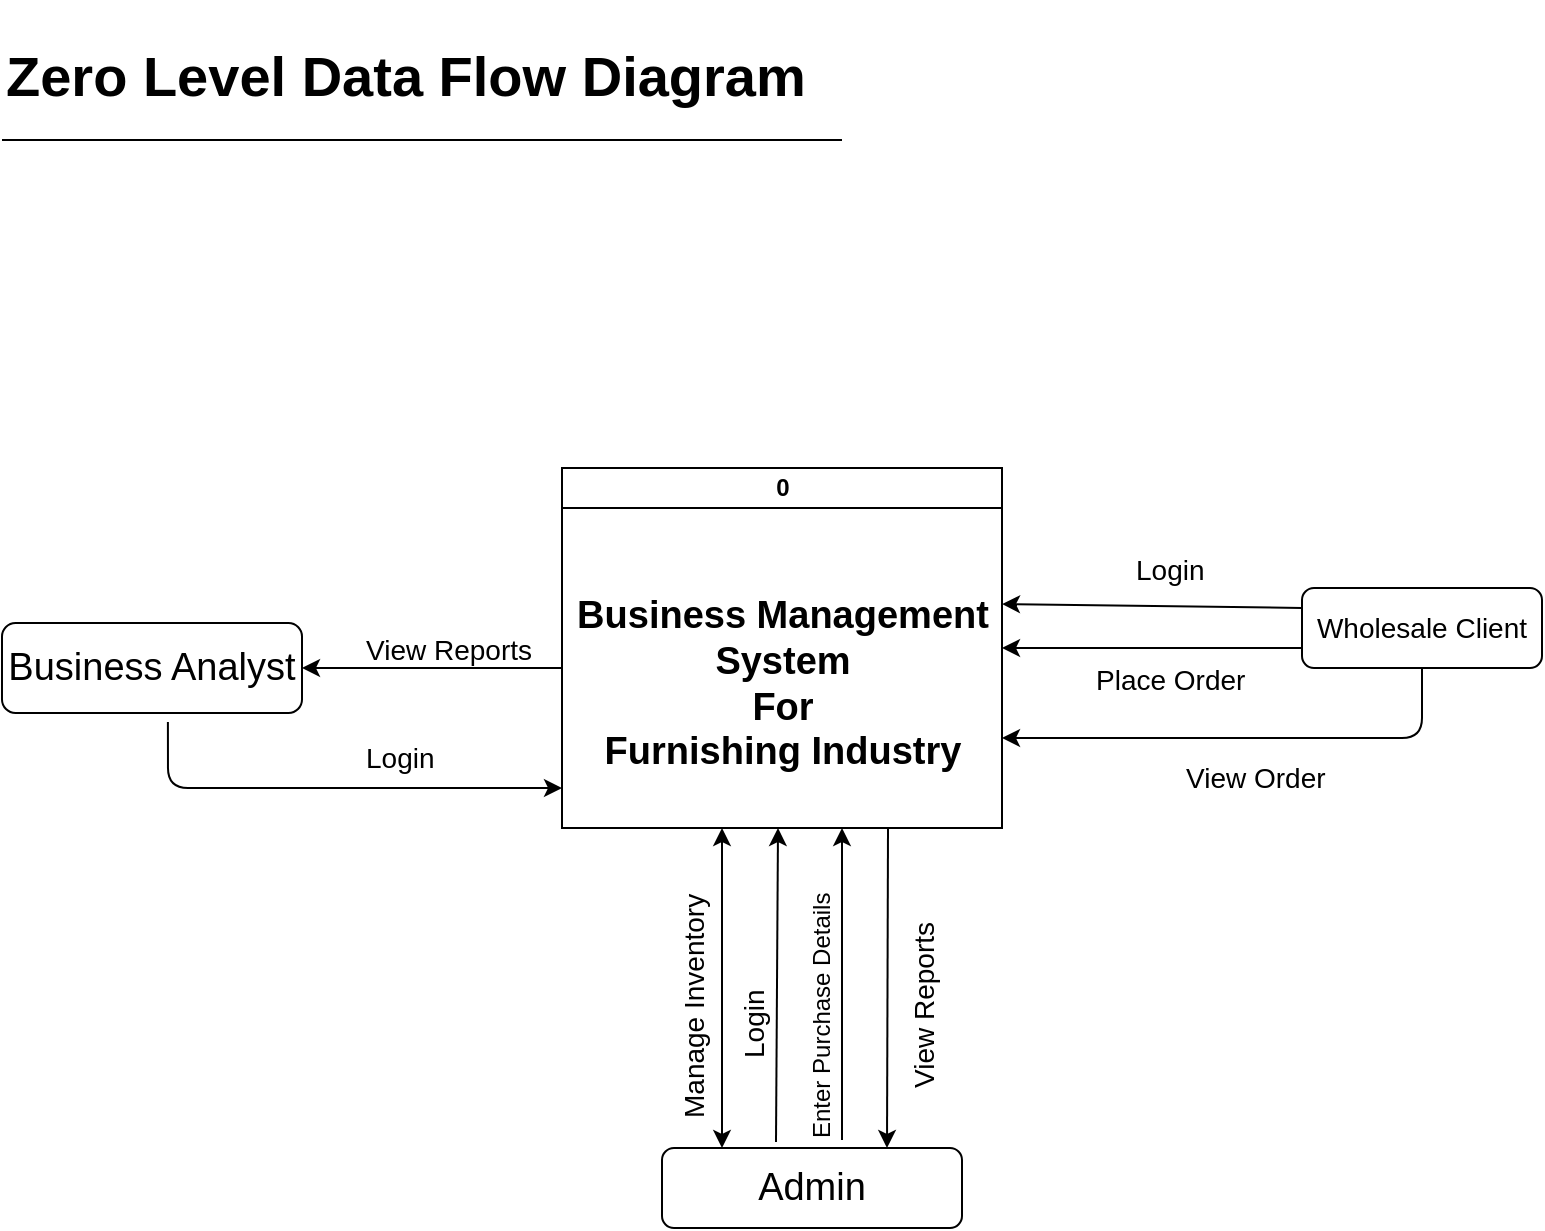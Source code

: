 <mxfile version="11.2.4" pages="1"><diagram id="j7CBo7D_FacVaM7vCS5A" name="Page-1"><mxGraphModel dx="958" dy="602" grid="1" gridSize="10" guides="1" tooltips="1" connect="1" arrows="1" fold="1" page="1" pageScale="1" pageWidth="827" pageHeight="1169" math="0" shadow="0"><root><mxCell id="0"/><mxCell id="1" parent="0"/><mxCell id="Kujh3p9ZHtaZaVal7kDi-2" value="0" style="swimlane;html=1;startSize=20;horizontal=1;containerType=tree;" vertex="1" parent="1"><mxGeometry x="310" y="364" width="220" height="180" as="geometry"><mxRectangle x="310" y="120" width="40" height="20" as="alternateBounds"/></mxGeometry></mxCell><mxCell id="Kujh3p9ZHtaZaVal7kDi-3" value="&lt;div style=&quot;font-size: 19px&quot;&gt;Business Management &lt;br&gt;&lt;/div&gt;&lt;div style=&quot;font-size: 19px&quot;&gt;System&lt;/div&gt;&lt;div style=&quot;font-size: 19px&quot;&gt;For &lt;br&gt;&lt;/div&gt;&lt;div style=&quot;font-size: 19px&quot;&gt;Furnishing Industry&lt;br style=&quot;font-size: 19px&quot;&gt;&lt;/div&gt;" style="text;html=1;resizable=0;points=[];autosize=1;align=center;verticalAlign=top;spacingTop=-4;fontStyle=1;fontSize=19;" vertex="1" parent="Kujh3p9ZHtaZaVal7kDi-2"><mxGeometry x="5" y="60" width="210" height="90" as="geometry"/></mxCell><mxCell id="Kujh3p9ZHtaZaVal7kDi-7" value="Business Analyst" style="rounded=1;whiteSpace=wrap;html=1;fontSize=19;align=center;" vertex="1" parent="1"><mxGeometry x="30" y="441.5" width="150" height="45" as="geometry"/></mxCell><mxCell id="Kujh3p9ZHtaZaVal7kDi-8" value="&lt;div&gt;Admin&lt;/div&gt;" style="rounded=1;whiteSpace=wrap;html=1;fontSize=19;align=center;" vertex="1" parent="1"><mxGeometry x="360" y="704" width="150" height="40" as="geometry"/></mxCell><mxCell id="Kujh3p9ZHtaZaVal7kDi-12" value="View Reports" style="text;html=1;resizable=0;points=[];autosize=1;align=left;verticalAlign=top;spacingTop=-4;fontSize=14;" vertex="1" parent="1"><mxGeometry x="210" y="444" width="130" height="20" as="geometry"/></mxCell><mxCell id="Kujh3p9ZHtaZaVal7kDi-20" value="" style="endArrow=classic;html=1;fontSize=14;entryX=1;entryY=0.5;entryDx=0;entryDy=0;" edge="1" parent="1" target="Kujh3p9ZHtaZaVal7kDi-7"><mxGeometry width="50" height="50" relative="1" as="geometry"><mxPoint x="310" y="464" as="sourcePoint"/><mxPoint x="250" y="494" as="targetPoint"/></mxGeometry></mxCell><mxCell id="Kujh3p9ZHtaZaVal7kDi-22" value="" style="endArrow=classic;startArrow=classic;html=1;fontSize=14;" edge="1" parent="1"><mxGeometry width="50" height="50" relative="1" as="geometry"><mxPoint x="390" y="704" as="sourcePoint"/><mxPoint x="390" y="544" as="targetPoint"/></mxGeometry></mxCell><mxCell id="Kujh3p9ZHtaZaVal7kDi-23" value="" style="endArrow=classic;html=1;fontSize=14;exitX=0.46;exitY=-0.075;exitDx=0;exitDy=0;exitPerimeter=0;" edge="1" parent="1"><mxGeometry width="50" height="50" relative="1" as="geometry"><mxPoint x="417" y="701" as="sourcePoint"/><mxPoint x="418" y="544" as="targetPoint"/></mxGeometry></mxCell><mxCell id="Kujh3p9ZHtaZaVal7kDi-24" value="Login" style="text;html=1;resizable=0;points=[];autosize=1;align=left;verticalAlign=top;spacingTop=-4;fontSize=14;rotation=-90;" vertex="1" parent="1"><mxGeometry x="380" y="626" width="50" height="20" as="geometry"/></mxCell><mxCell id="Kujh3p9ZHtaZaVal7kDi-25" value="Manage Inventory" style="text;html=1;resizable=0;points=[];autosize=1;align=left;verticalAlign=top;spacingTop=-4;fontSize=14;rotation=-90;" vertex="1" parent="1"><mxGeometry x="310" y="616" width="130" height="20" as="geometry"/></mxCell><mxCell id="Kujh3p9ZHtaZaVal7kDi-26" value="" style="endArrow=classic;html=1;fontSize=14;exitX=0.6;exitY=-0.1;exitDx=0;exitDy=0;exitPerimeter=0;" edge="1" parent="1" source="Kujh3p9ZHtaZaVal7kDi-8"><mxGeometry width="50" height="50" relative="1" as="geometry"><mxPoint x="450" y="694" as="sourcePoint"/><mxPoint x="450" y="544" as="targetPoint"/></mxGeometry></mxCell><mxCell id="Kujh3p9ZHtaZaVal7kDi-27" value="Enter Purchase Details" style="text;html=1;resizable=0;points=[];autosize=1;align=left;verticalAlign=top;spacingTop=-4;fontSize=12;rotation=-90;" vertex="1" parent="1"><mxGeometry x="355" y="606" width="170" height="20" as="geometry"/></mxCell><mxCell id="Kujh3p9ZHtaZaVal7kDi-29" value="" style="endArrow=classic;html=1;fontSize=12;exitX=0.553;exitY=1.1;exitDx=0;exitDy=0;exitPerimeter=0;" edge="1" parent="1" source="Kujh3p9ZHtaZaVal7kDi-7"><mxGeometry width="50" height="50" relative="1" as="geometry"><mxPoint x="100" y="536.5" as="sourcePoint"/><mxPoint x="310" y="524" as="targetPoint"/><Array as="points"><mxPoint x="113" y="524"/></Array></mxGeometry></mxCell><mxCell id="Kujh3p9ZHtaZaVal7kDi-30" value="Login" style="text;html=1;resizable=0;points=[];autosize=1;align=left;verticalAlign=top;spacingTop=-4;fontSize=14;" vertex="1" parent="1"><mxGeometry x="210" y="498" width="40" height="20" as="geometry"/></mxCell><mxCell id="Kujh3p9ZHtaZaVal7kDi-31" value="Wholesale Client" style="rounded=1;whiteSpace=wrap;html=1;fontSize=14;align=center;" vertex="1" parent="1"><mxGeometry x="680" y="424" width="120" height="40" as="geometry"/></mxCell><mxCell id="Kujh3p9ZHtaZaVal7kDi-32" value="" style="endArrow=classic;html=1;fontSize=14;exitX=0;exitY=0.25;exitDx=0;exitDy=0;" edge="1" parent="1" source="Kujh3p9ZHtaZaVal7kDi-31"><mxGeometry width="50" height="50" relative="1" as="geometry"><mxPoint x="650" y="581" as="sourcePoint"/><mxPoint x="530" y="432" as="targetPoint"/></mxGeometry></mxCell><mxCell id="Kujh3p9ZHtaZaVal7kDi-33" value="Login" style="text;html=1;resizable=0;points=[];autosize=1;align=left;verticalAlign=top;spacingTop=-4;fontSize=14;rotation=0;" vertex="1" parent="1"><mxGeometry x="595" y="404" width="50" height="20" as="geometry"/></mxCell><mxCell id="Kujh3p9ZHtaZaVal7kDi-34" value="" style="endArrow=classic;html=1;fontSize=14;entryX=1;entryY=0.5;entryDx=0;entryDy=0;exitX=0;exitY=0.75;exitDx=0;exitDy=0;" edge="1" parent="1" source="Kujh3p9ZHtaZaVal7kDi-31" target="Kujh3p9ZHtaZaVal7kDi-2"><mxGeometry width="50" height="50" relative="1" as="geometry"><mxPoint x="600" y="511.5" as="sourcePoint"/><mxPoint x="650" y="461.5" as="targetPoint"/></mxGeometry></mxCell><mxCell id="Kujh3p9ZHtaZaVal7kDi-35" value="Place Order" style="text;html=1;resizable=0;points=[];autosize=1;align=left;verticalAlign=top;spacingTop=-4;fontSize=14;" vertex="1" parent="1"><mxGeometry x="575" y="459" width="90" height="20" as="geometry"/></mxCell><mxCell id="Kujh3p9ZHtaZaVal7kDi-38" value="" style="endArrow=classic;html=1;fontSize=14;entryX=1;entryY=0.75;entryDx=0;entryDy=0;exitX=0.5;exitY=1;exitDx=0;exitDy=0;" edge="1" parent="1" source="Kujh3p9ZHtaZaVal7kDi-31" target="Kujh3p9ZHtaZaVal7kDi-2"><mxGeometry width="50" height="50" relative="1" as="geometry"><mxPoint x="690" y="554" as="sourcePoint"/><mxPoint x="740" y="504" as="targetPoint"/><Array as="points"><mxPoint x="740" y="499"/></Array></mxGeometry></mxCell><mxCell id="Kujh3p9ZHtaZaVal7kDi-40" value="View Order" style="text;html=1;resizable=0;points=[];autosize=1;align=left;verticalAlign=top;spacingTop=-4;fontSize=14;" vertex="1" parent="1"><mxGeometry x="620" y="508" width="90" height="20" as="geometry"/></mxCell><mxCell id="Kujh3p9ZHtaZaVal7kDi-41" value="" style="endArrow=classic;html=1;fontSize=14;entryX=0.75;entryY=0;entryDx=0;entryDy=0;" edge="1" parent="1" target="Kujh3p9ZHtaZaVal7kDi-8"><mxGeometry width="50" height="50" relative="1" as="geometry"><mxPoint x="473" y="544" as="sourcePoint"/><mxPoint x="470" y="694" as="targetPoint"/></mxGeometry></mxCell><mxCell id="Kujh3p9ZHtaZaVal7kDi-42" value="View Reports" style="text;html=1;resizable=0;points=[];autosize=1;align=left;verticalAlign=top;spacingTop=-4;fontSize=14;rotation=-90;" vertex="1" parent="1"><mxGeometry x="440" y="616" width="100" height="20" as="geometry"/></mxCell><mxCell id="Kujh3p9ZHtaZaVal7kDi-43" value="&lt;h1&gt;Zero Level Data Flow Diagram&lt;/h1&gt;" style="text;html=1;resizable=0;points=[];autosize=1;align=left;verticalAlign=top;spacingTop=-4;fontSize=14;" vertex="1" parent="1"><mxGeometry x="30" y="130" width="420" height="60" as="geometry"/></mxCell><mxCell id="Kujh3p9ZHtaZaVal7kDi-44" value="" style="endArrow=none;html=1;fontSize=14;" edge="1" parent="1"><mxGeometry width="50" height="50" relative="1" as="geometry"><mxPoint x="30" y="200" as="sourcePoint"/><mxPoint x="450" y="200" as="targetPoint"/></mxGeometry></mxCell></root></mxGraphModel></diagram></mxfile>